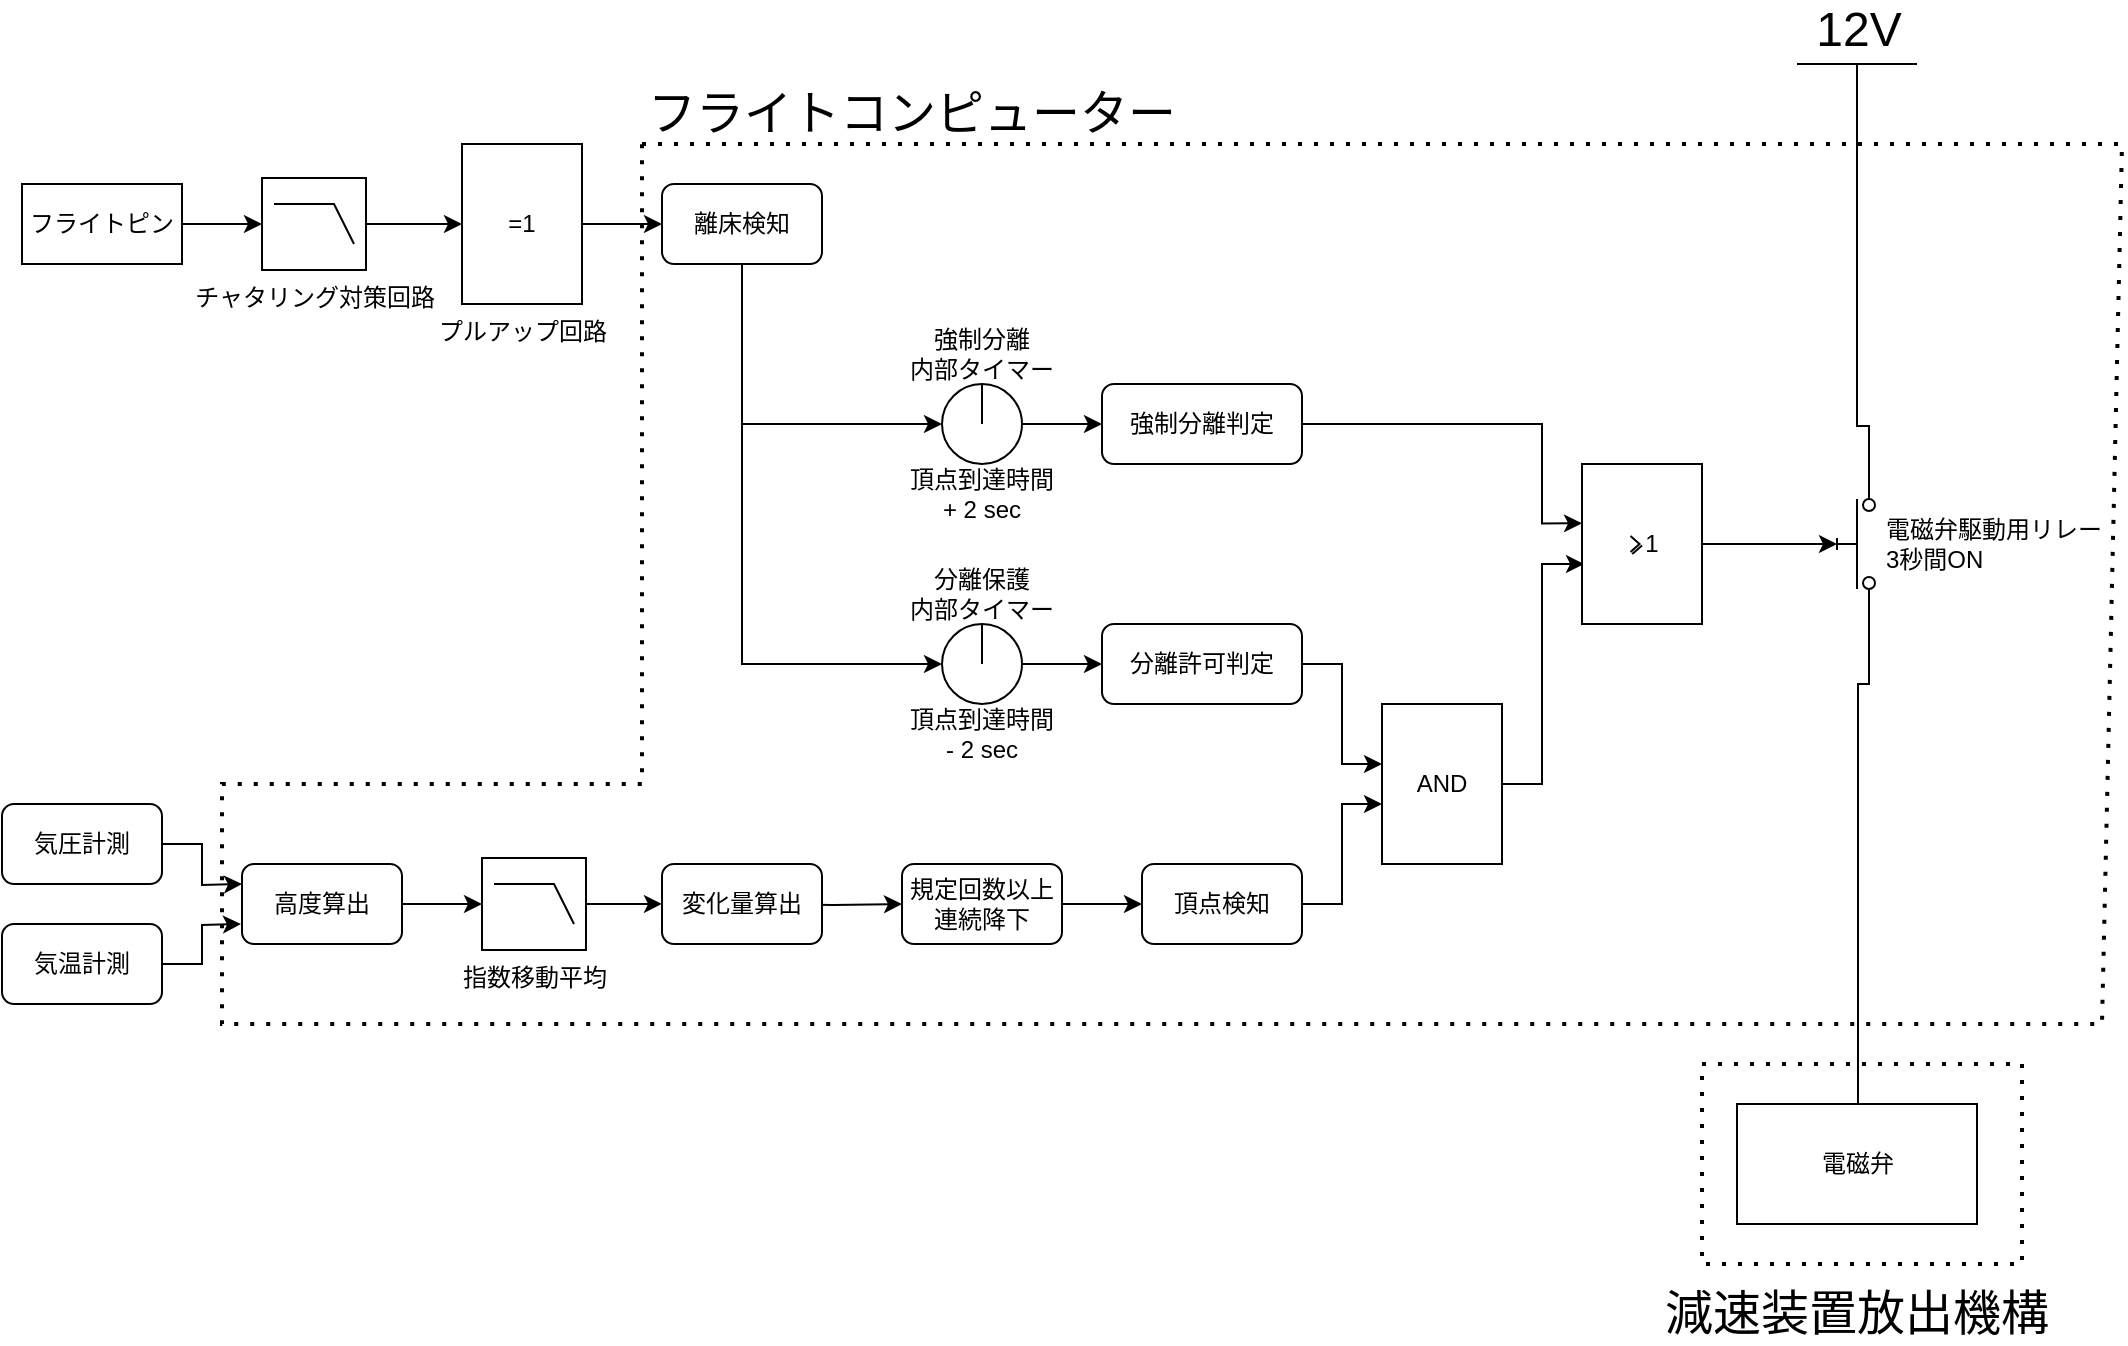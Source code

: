 <mxfile version="21.5.0" type="device">
  <diagram name="ページ1" id="4xixSpjq_o7YKM5s_zO_">
    <mxGraphModel dx="1149" dy="716" grid="1" gridSize="10" guides="1" tooltips="1" connect="1" arrows="1" fold="1" page="1" pageScale="1" pageWidth="827" pageHeight="1169" math="0" shadow="0">
      <root>
        <mxCell id="0" />
        <mxCell id="1" parent="0" />
        <mxCell id="bwPrrLIBtCTw3V6jJ5_q-3" value="" style="edgeStyle=orthogonalEdgeStyle;rounded=0;orthogonalLoop=1;jettySize=auto;html=1;" parent="1" source="bwPrrLIBtCTw3V6jJ5_q-1" target="bwPrrLIBtCTw3V6jJ5_q-2" edge="1">
          <mxGeometry relative="1" as="geometry" />
        </mxCell>
        <mxCell id="bwPrrLIBtCTw3V6jJ5_q-1" value="フライトピン" style="rounded=0;whiteSpace=wrap;html=1;" parent="1" vertex="1">
          <mxGeometry x="40" y="300" width="80" height="40" as="geometry" />
        </mxCell>
        <mxCell id="bwPrrLIBtCTw3V6jJ5_q-5" value="" style="edgeStyle=orthogonalEdgeStyle;rounded=0;orthogonalLoop=1;jettySize=auto;html=1;" parent="1" source="bwPrrLIBtCTw3V6jJ5_q-2" target="bwPrrLIBtCTw3V6jJ5_q-4" edge="1">
          <mxGeometry relative="1" as="geometry" />
        </mxCell>
        <mxCell id="bwPrrLIBtCTw3V6jJ5_q-2" value="チャタリング対策回路" style="verticalLabelPosition=bottom;shadow=0;dashed=0;align=center;html=1;verticalAlign=top;shape=mxgraph.electrical.logic_gates.lowpass_filter;" parent="1" vertex="1">
          <mxGeometry x="160" y="297" width="52" height="46" as="geometry" />
        </mxCell>
        <mxCell id="bwPrrLIBtCTw3V6jJ5_q-7" value="" style="edgeStyle=orthogonalEdgeStyle;rounded=0;orthogonalLoop=1;jettySize=auto;html=1;" parent="1" source="bwPrrLIBtCTw3V6jJ5_q-4" target="bwPrrLIBtCTw3V6jJ5_q-6" edge="1">
          <mxGeometry relative="1" as="geometry" />
        </mxCell>
        <mxCell id="bwPrrLIBtCTw3V6jJ5_q-4" value="プルアップ回路" style="verticalLabelPosition=bottom;shadow=0;dashed=0;align=center;html=1;verticalAlign=top;shape=mxgraph.electrical.iec_logic_gates.xor;" parent="1" vertex="1">
          <mxGeometry x="260" y="280" width="60" height="80" as="geometry" />
        </mxCell>
        <mxCell id="bwPrrLIBtCTw3V6jJ5_q-19" style="edgeStyle=orthogonalEdgeStyle;rounded=0;orthogonalLoop=1;jettySize=auto;html=1;entryX=0;entryY=0.5;entryDx=0;entryDy=0;" parent="1" source="bwPrrLIBtCTw3V6jJ5_q-6" target="bwPrrLIBtCTw3V6jJ5_q-9" edge="1">
          <mxGeometry relative="1" as="geometry">
            <Array as="points">
              <mxPoint x="400" y="420" />
            </Array>
          </mxGeometry>
        </mxCell>
        <mxCell id="bwPrrLIBtCTw3V6jJ5_q-6" value="離床検知" style="rounded=1;whiteSpace=wrap;html=1;" parent="1" vertex="1">
          <mxGeometry x="360" y="300" width="80" height="40" as="geometry" />
        </mxCell>
        <mxCell id="bwPrrLIBtCTw3V6jJ5_q-23" value="" style="edgeStyle=orthogonalEdgeStyle;rounded=0;orthogonalLoop=1;jettySize=auto;html=1;" parent="1" source="bwPrrLIBtCTw3V6jJ5_q-9" target="bwPrrLIBtCTw3V6jJ5_q-21" edge="1">
          <mxGeometry relative="1" as="geometry" />
        </mxCell>
        <mxCell id="bwPrrLIBtCTw3V6jJ5_q-9" value="" style="ellipse;whiteSpace=wrap;html=1;aspect=fixed;" parent="1" vertex="1">
          <mxGeometry x="500" y="400" width="40" height="40" as="geometry" />
        </mxCell>
        <mxCell id="bwPrrLIBtCTw3V6jJ5_q-10" value="強制分離&lt;br&gt;内部タイマー" style="text;html=1;strokeColor=none;fillColor=none;align=center;verticalAlign=middle;whiteSpace=wrap;rounded=0;" parent="1" vertex="1">
          <mxGeometry x="480" y="370" width="80" height="30" as="geometry" />
        </mxCell>
        <mxCell id="bwPrrLIBtCTw3V6jJ5_q-11" value="" style="endArrow=none;html=1;rounded=0;entryX=0.5;entryY=1;entryDx=0;entryDy=0;" parent="1" target="bwPrrLIBtCTw3V6jJ5_q-10" edge="1">
          <mxGeometry width="50" height="50" relative="1" as="geometry">
            <mxPoint x="520" y="420" as="sourcePoint" />
            <mxPoint x="570" y="370" as="targetPoint" />
          </mxGeometry>
        </mxCell>
        <mxCell id="bwPrrLIBtCTw3V6jJ5_q-12" value="頂点到達時間&lt;br&gt;+ 2 sec" style="text;html=1;strokeColor=none;fillColor=none;align=center;verticalAlign=middle;whiteSpace=wrap;rounded=0;" parent="1" vertex="1">
          <mxGeometry x="480" y="440" width="80" height="30" as="geometry" />
        </mxCell>
        <mxCell id="bwPrrLIBtCTw3V6jJ5_q-24" value="" style="edgeStyle=orthogonalEdgeStyle;rounded=0;orthogonalLoop=1;jettySize=auto;html=1;" parent="1" source="bwPrrLIBtCTw3V6jJ5_q-15" target="bwPrrLIBtCTw3V6jJ5_q-22" edge="1">
          <mxGeometry relative="1" as="geometry" />
        </mxCell>
        <mxCell id="bwPrrLIBtCTw3V6jJ5_q-15" value="" style="ellipse;whiteSpace=wrap;html=1;aspect=fixed;" parent="1" vertex="1">
          <mxGeometry x="500" y="520" width="40" height="40" as="geometry" />
        </mxCell>
        <mxCell id="bwPrrLIBtCTw3V6jJ5_q-16" value="分離保護&lt;br&gt;内部タイマー" style="text;html=1;strokeColor=none;fillColor=none;align=center;verticalAlign=middle;whiteSpace=wrap;rounded=0;" parent="1" vertex="1">
          <mxGeometry x="480" y="490" width="80" height="30" as="geometry" />
        </mxCell>
        <mxCell id="bwPrrLIBtCTw3V6jJ5_q-17" value="" style="endArrow=none;html=1;rounded=0;entryX=0.5;entryY=1;entryDx=0;entryDy=0;" parent="1" target="bwPrrLIBtCTw3V6jJ5_q-16" edge="1">
          <mxGeometry width="50" height="50" relative="1" as="geometry">
            <mxPoint x="520" y="540" as="sourcePoint" />
            <mxPoint x="570" y="490" as="targetPoint" />
          </mxGeometry>
        </mxCell>
        <mxCell id="bwPrrLIBtCTw3V6jJ5_q-18" value="頂点到達時間&lt;br&gt;- 2 sec" style="text;html=1;strokeColor=none;fillColor=none;align=center;verticalAlign=middle;whiteSpace=wrap;rounded=0;" parent="1" vertex="1">
          <mxGeometry x="480" y="560" width="80" height="30" as="geometry" />
        </mxCell>
        <mxCell id="bwPrrLIBtCTw3V6jJ5_q-20" value="" style="endArrow=classic;html=1;rounded=0;entryX=0;entryY=0.5;entryDx=0;entryDy=0;" parent="1" target="bwPrrLIBtCTw3V6jJ5_q-15" edge="1">
          <mxGeometry width="50" height="50" relative="1" as="geometry">
            <mxPoint x="400" y="410" as="sourcePoint" />
            <mxPoint x="450" y="360" as="targetPoint" />
            <Array as="points">
              <mxPoint x="400" y="540" />
            </Array>
          </mxGeometry>
        </mxCell>
        <mxCell id="bwPrrLIBtCTw3V6jJ5_q-43" style="edgeStyle=orthogonalEdgeStyle;rounded=0;orthogonalLoop=1;jettySize=auto;html=1;entryX=0;entryY=0.371;entryDx=0;entryDy=0;entryPerimeter=0;" parent="1" source="bwPrrLIBtCTw3V6jJ5_q-21" target="bwPrrLIBtCTw3V6jJ5_q-41" edge="1">
          <mxGeometry relative="1" as="geometry">
            <mxPoint x="830" y="470" as="targetPoint" />
            <Array as="points">
              <mxPoint x="800" y="420" />
              <mxPoint x="800" y="470" />
            </Array>
          </mxGeometry>
        </mxCell>
        <mxCell id="bwPrrLIBtCTw3V6jJ5_q-21" value="強制分離判定" style="rounded=1;whiteSpace=wrap;html=1;" parent="1" vertex="1">
          <mxGeometry x="580" y="400" width="100" height="40" as="geometry" />
        </mxCell>
        <mxCell id="bwPrrLIBtCTw3V6jJ5_q-26" style="edgeStyle=orthogonalEdgeStyle;rounded=0;orthogonalLoop=1;jettySize=auto;html=1;" parent="1" source="bwPrrLIBtCTw3V6jJ5_q-22" target="bwPrrLIBtCTw3V6jJ5_q-25" edge="1">
          <mxGeometry relative="1" as="geometry">
            <Array as="points">
              <mxPoint x="700" y="540" />
              <mxPoint x="700" y="590" />
            </Array>
          </mxGeometry>
        </mxCell>
        <mxCell id="bwPrrLIBtCTw3V6jJ5_q-22" value="分離許可判定" style="rounded=1;whiteSpace=wrap;html=1;" parent="1" vertex="1">
          <mxGeometry x="580" y="520" width="100" height="40" as="geometry" />
        </mxCell>
        <mxCell id="bwPrrLIBtCTw3V6jJ5_q-42" style="edgeStyle=orthogonalEdgeStyle;rounded=0;orthogonalLoop=1;jettySize=auto;html=1;entryX=0.017;entryY=0.625;entryDx=0;entryDy=0;entryPerimeter=0;" parent="1" source="bwPrrLIBtCTw3V6jJ5_q-25" target="bwPrrLIBtCTw3V6jJ5_q-41" edge="1">
          <mxGeometry relative="1" as="geometry">
            <Array as="points">
              <mxPoint x="800" y="600" />
              <mxPoint x="800" y="490" />
            </Array>
          </mxGeometry>
        </mxCell>
        <mxCell id="bwPrrLIBtCTw3V6jJ5_q-25" value="" style="verticalLabelPosition=bottom;shadow=0;dashed=0;align=center;html=1;verticalAlign=top;shape=mxgraph.electrical.iec_logic_gates.and;" parent="1" vertex="1">
          <mxGeometry x="720" y="560" width="60" height="80" as="geometry" />
        </mxCell>
        <mxCell id="bwPrrLIBtCTw3V6jJ5_q-27" style="edgeStyle=orthogonalEdgeStyle;rounded=0;orthogonalLoop=1;jettySize=auto;html=1;exitX=1;exitY=0.5;exitDx=0;exitDy=0;" parent="1" source="bwPrrLIBtCTw3V6jJ5_q-33" edge="1">
          <mxGeometry relative="1" as="geometry">
            <mxPoint x="110.0" y="630" as="sourcePoint" />
            <mxPoint x="150" y="650" as="targetPoint" />
          </mxGeometry>
        </mxCell>
        <mxCell id="bwPrrLIBtCTw3V6jJ5_q-28" style="edgeStyle=orthogonalEdgeStyle;rounded=0;orthogonalLoop=1;jettySize=auto;html=1;exitX=1;exitY=0.5;exitDx=0;exitDy=0;" parent="1" source="bwPrrLIBtCTw3V6jJ5_q-34" edge="1">
          <mxGeometry relative="1" as="geometry">
            <mxPoint x="109.48" y="690" as="sourcePoint" />
            <mxPoint x="149.48" y="670" as="targetPoint" />
          </mxGeometry>
        </mxCell>
        <mxCell id="bwPrrLIBtCTw3V6jJ5_q-29" value="" style="edgeStyle=orthogonalEdgeStyle;rounded=0;orthogonalLoop=1;jettySize=auto;html=1;" parent="1" source="bwPrrLIBtCTw3V6jJ5_q-30" edge="1">
          <mxGeometry relative="1" as="geometry">
            <mxPoint x="360" y="659.966" as="targetPoint" />
          </mxGeometry>
        </mxCell>
        <mxCell id="bwPrrLIBtCTw3V6jJ5_q-30" value="指数移動平均" style="verticalLabelPosition=bottom;shadow=0;dashed=0;align=center;html=1;verticalAlign=top;shape=mxgraph.electrical.logic_gates.lowpass_filter;" parent="1" vertex="1">
          <mxGeometry x="270" y="637" width="52" height="46" as="geometry" />
        </mxCell>
        <mxCell id="bwPrrLIBtCTw3V6jJ5_q-31" value="" style="edgeStyle=orthogonalEdgeStyle;rounded=0;orthogonalLoop=1;jettySize=auto;html=1;" parent="1" source="bwPrrLIBtCTw3V6jJ5_q-32" target="bwPrrLIBtCTw3V6jJ5_q-35" edge="1">
          <mxGeometry relative="1" as="geometry" />
        </mxCell>
        <mxCell id="bwPrrLIBtCTw3V6jJ5_q-32" value="規定回数以上&lt;br&gt;連続降下" style="rounded=1;whiteSpace=wrap;html=1;" parent="1" vertex="1">
          <mxGeometry x="480" y="640" width="80" height="40" as="geometry" />
        </mxCell>
        <mxCell id="bwPrrLIBtCTw3V6jJ5_q-33" value="気圧計測" style="rounded=1;whiteSpace=wrap;html=1;" parent="1" vertex="1">
          <mxGeometry x="30" y="610" width="80" height="40" as="geometry" />
        </mxCell>
        <mxCell id="bwPrrLIBtCTw3V6jJ5_q-34" value="気温計測" style="rounded=1;whiteSpace=wrap;html=1;" parent="1" vertex="1">
          <mxGeometry x="30" y="670" width="80" height="40" as="geometry" />
        </mxCell>
        <mxCell id="bwPrrLIBtCTw3V6jJ5_q-40" style="edgeStyle=orthogonalEdgeStyle;rounded=0;orthogonalLoop=1;jettySize=auto;html=1;" parent="1" source="bwPrrLIBtCTw3V6jJ5_q-35" edge="1">
          <mxGeometry relative="1" as="geometry">
            <mxPoint x="720" y="610" as="targetPoint" />
            <Array as="points">
              <mxPoint x="700" y="660" />
              <mxPoint x="700" y="610" />
              <mxPoint x="720" y="610" />
            </Array>
          </mxGeometry>
        </mxCell>
        <mxCell id="bwPrrLIBtCTw3V6jJ5_q-35" value="頂点検知" style="rounded=1;whiteSpace=wrap;html=1;" parent="1" vertex="1">
          <mxGeometry x="600" y="640" width="80" height="40" as="geometry" />
        </mxCell>
        <mxCell id="bwPrrLIBtCTw3V6jJ5_q-36" value="" style="edgeStyle=orthogonalEdgeStyle;rounded=0;orthogonalLoop=1;jettySize=auto;html=1;" parent="1" target="bwPrrLIBtCTw3V6jJ5_q-32" edge="1">
          <mxGeometry relative="1" as="geometry">
            <mxPoint x="410.0" y="660.0" as="sourcePoint" />
          </mxGeometry>
        </mxCell>
        <mxCell id="bwPrrLIBtCTw3V6jJ5_q-37" value="" style="edgeStyle=orthogonalEdgeStyle;rounded=0;orthogonalLoop=1;jettySize=auto;html=1;" parent="1" source="bwPrrLIBtCTw3V6jJ5_q-38" target="bwPrrLIBtCTw3V6jJ5_q-30" edge="1">
          <mxGeometry relative="1" as="geometry" />
        </mxCell>
        <mxCell id="bwPrrLIBtCTw3V6jJ5_q-38" value="高度算出" style="rounded=1;whiteSpace=wrap;html=1;" parent="1" vertex="1">
          <mxGeometry x="150" y="640" width="80" height="40" as="geometry" />
        </mxCell>
        <mxCell id="bwPrrLIBtCTw3V6jJ5_q-39" value="変化量算出" style="rounded=1;whiteSpace=wrap;html=1;" parent="1" vertex="1">
          <mxGeometry x="360" y="640" width="80" height="40" as="geometry" />
        </mxCell>
        <mxCell id="bwPrrLIBtCTw3V6jJ5_q-48" value="" style="edgeStyle=orthogonalEdgeStyle;rounded=0;orthogonalLoop=1;jettySize=auto;html=1;" parent="1" source="bwPrrLIBtCTw3V6jJ5_q-41" target="bwPrrLIBtCTw3V6jJ5_q-47" edge="1">
          <mxGeometry relative="1" as="geometry" />
        </mxCell>
        <mxCell id="bwPrrLIBtCTw3V6jJ5_q-41" value="" style="verticalLabelPosition=bottom;shadow=0;dashed=0;align=center;html=1;verticalAlign=top;shape=mxgraph.electrical.iec_logic_gates.or;" parent="1" vertex="1">
          <mxGeometry x="820" y="440" width="60" height="80" as="geometry" />
        </mxCell>
        <mxCell id="bwPrrLIBtCTw3V6jJ5_q-53" style="edgeStyle=orthogonalEdgeStyle;rounded=0;orthogonalLoop=1;jettySize=auto;html=1;exitX=1;exitY=0.8;exitDx=0;exitDy=0;entryX=0.5;entryY=0;entryDx=0;entryDy=0;entryPerimeter=0;endArrow=none;endFill=0;" parent="1" source="bwPrrLIBtCTw3V6jJ5_q-47" target="bwPrrLIBtCTw3V6jJ5_q-52" edge="1">
          <mxGeometry relative="1" as="geometry">
            <Array as="points">
              <mxPoint x="964" y="421" />
              <mxPoint x="958" y="421" />
            </Array>
          </mxGeometry>
        </mxCell>
        <mxCell id="bwPrrLIBtCTw3V6jJ5_q-55" style="edgeStyle=orthogonalEdgeStyle;rounded=0;orthogonalLoop=1;jettySize=auto;html=1;exitX=0;exitY=0.8;exitDx=0;exitDy=0;endArrow=none;endFill=0;" parent="1" source="bwPrrLIBtCTw3V6jJ5_q-47" target="bwPrrLIBtCTw3V6jJ5_q-54" edge="1">
          <mxGeometry relative="1" as="geometry">
            <mxPoint x="970" y="520" as="sourcePoint" />
            <Array as="points">
              <mxPoint x="964" y="550" />
              <mxPoint x="958" y="550" />
            </Array>
          </mxGeometry>
        </mxCell>
        <mxCell id="bwPrrLIBtCTw3V6jJ5_q-47" value="" style="html=1;shape=mxgraph.electrical.electro-mechanical.pushbutton;aspect=fixed;elSwitchState=off;rotation=-90;" parent="1" vertex="1">
          <mxGeometry x="920" y="470" width="75" height="20" as="geometry" />
        </mxCell>
        <mxCell id="bwPrrLIBtCTw3V6jJ5_q-49" value="電磁弁駆動用リレー&lt;br&gt;3秒間ON" style="text;html=1;strokeColor=none;fillColor=none;align=left;verticalAlign=middle;whiteSpace=wrap;rounded=0;" parent="1" vertex="1">
          <mxGeometry x="970" y="465" width="120" height="30" as="geometry" />
        </mxCell>
        <mxCell id="bwPrrLIBtCTw3V6jJ5_q-52" value="12V" style="verticalLabelPosition=top;verticalAlign=bottom;shape=mxgraph.electrical.signal_sources.vdd;shadow=0;dashed=0;align=center;strokeWidth=1;fontSize=24;html=1;flipV=1;" parent="1" vertex="1">
          <mxGeometry x="927.5" y="240" width="60" height="40" as="geometry" />
        </mxCell>
        <mxCell id="bwPrrLIBtCTw3V6jJ5_q-54" value="電磁弁" style="rounded=0;whiteSpace=wrap;html=1;" parent="1" vertex="1">
          <mxGeometry x="897.5" y="760" width="120" height="60" as="geometry" />
        </mxCell>
        <mxCell id="bwPrrLIBtCTw3V6jJ5_q-56" value="" style="endArrow=none;dashed=1;html=1;dashPattern=1 3;strokeWidth=2;rounded=0;" parent="1" edge="1">
          <mxGeometry width="50" height="50" relative="1" as="geometry">
            <mxPoint x="350" y="280" as="sourcePoint" />
            <mxPoint x="350" y="280" as="targetPoint" />
            <Array as="points">
              <mxPoint x="1090" y="280" />
              <mxPoint x="1080" y="720" />
              <mxPoint x="140" y="720" />
              <mxPoint x="140" y="600" />
              <mxPoint x="350" y="600" />
            </Array>
          </mxGeometry>
        </mxCell>
        <mxCell id="bwPrrLIBtCTw3V6jJ5_q-57" value="フライトコンピューター" style="text;html=1;strokeColor=none;fillColor=none;align=center;verticalAlign=middle;whiteSpace=wrap;rounded=0;fontSize=24;" parent="1" vertex="1">
          <mxGeometry x="350" y="250" width="270" height="30" as="geometry" />
        </mxCell>
        <mxCell id="bwPrrLIBtCTw3V6jJ5_q-58" value="減速装置放出機構" style="text;html=1;strokeColor=none;fillColor=none;align=center;verticalAlign=middle;whiteSpace=wrap;rounded=0;fontSize=24;" parent="1" vertex="1">
          <mxGeometry x="850" y="850" width="215" height="30" as="geometry" />
        </mxCell>
        <mxCell id="bwPrrLIBtCTw3V6jJ5_q-59" value="" style="endArrow=none;dashed=1;html=1;dashPattern=1 3;strokeWidth=2;rounded=0;" parent="1" edge="1">
          <mxGeometry width="50" height="50" relative="1" as="geometry">
            <mxPoint x="880" y="740" as="sourcePoint" />
            <mxPoint x="880" y="740" as="targetPoint" />
            <Array as="points">
              <mxPoint x="1040" y="740" />
              <mxPoint x="1040" y="840" />
              <mxPoint x="880" y="840" />
            </Array>
          </mxGeometry>
        </mxCell>
      </root>
    </mxGraphModel>
  </diagram>
</mxfile>
